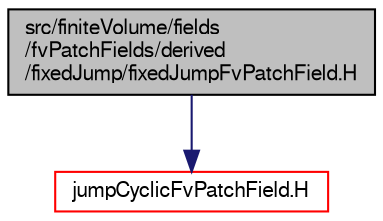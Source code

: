 digraph "src/finiteVolume/fields/fvPatchFields/derived/fixedJump/fixedJumpFvPatchField.H"
{
  bgcolor="transparent";
  edge [fontname="FreeSans",fontsize="10",labelfontname="FreeSans",labelfontsize="10"];
  node [fontname="FreeSans",fontsize="10",shape=record];
  Node0 [label="src/finiteVolume/fields\l/fvPatchFields/derived\l/fixedJump/fixedJumpFvPatchField.H",height=0.2,width=0.4,color="black", fillcolor="grey75", style="filled", fontcolor="black"];
  Node0 -> Node1 [color="midnightblue",fontsize="10",style="solid",fontname="FreeSans"];
  Node1 [label="jumpCyclicFvPatchField.H",height=0.2,width=0.4,color="red",URL="$a01631.html"];
}
